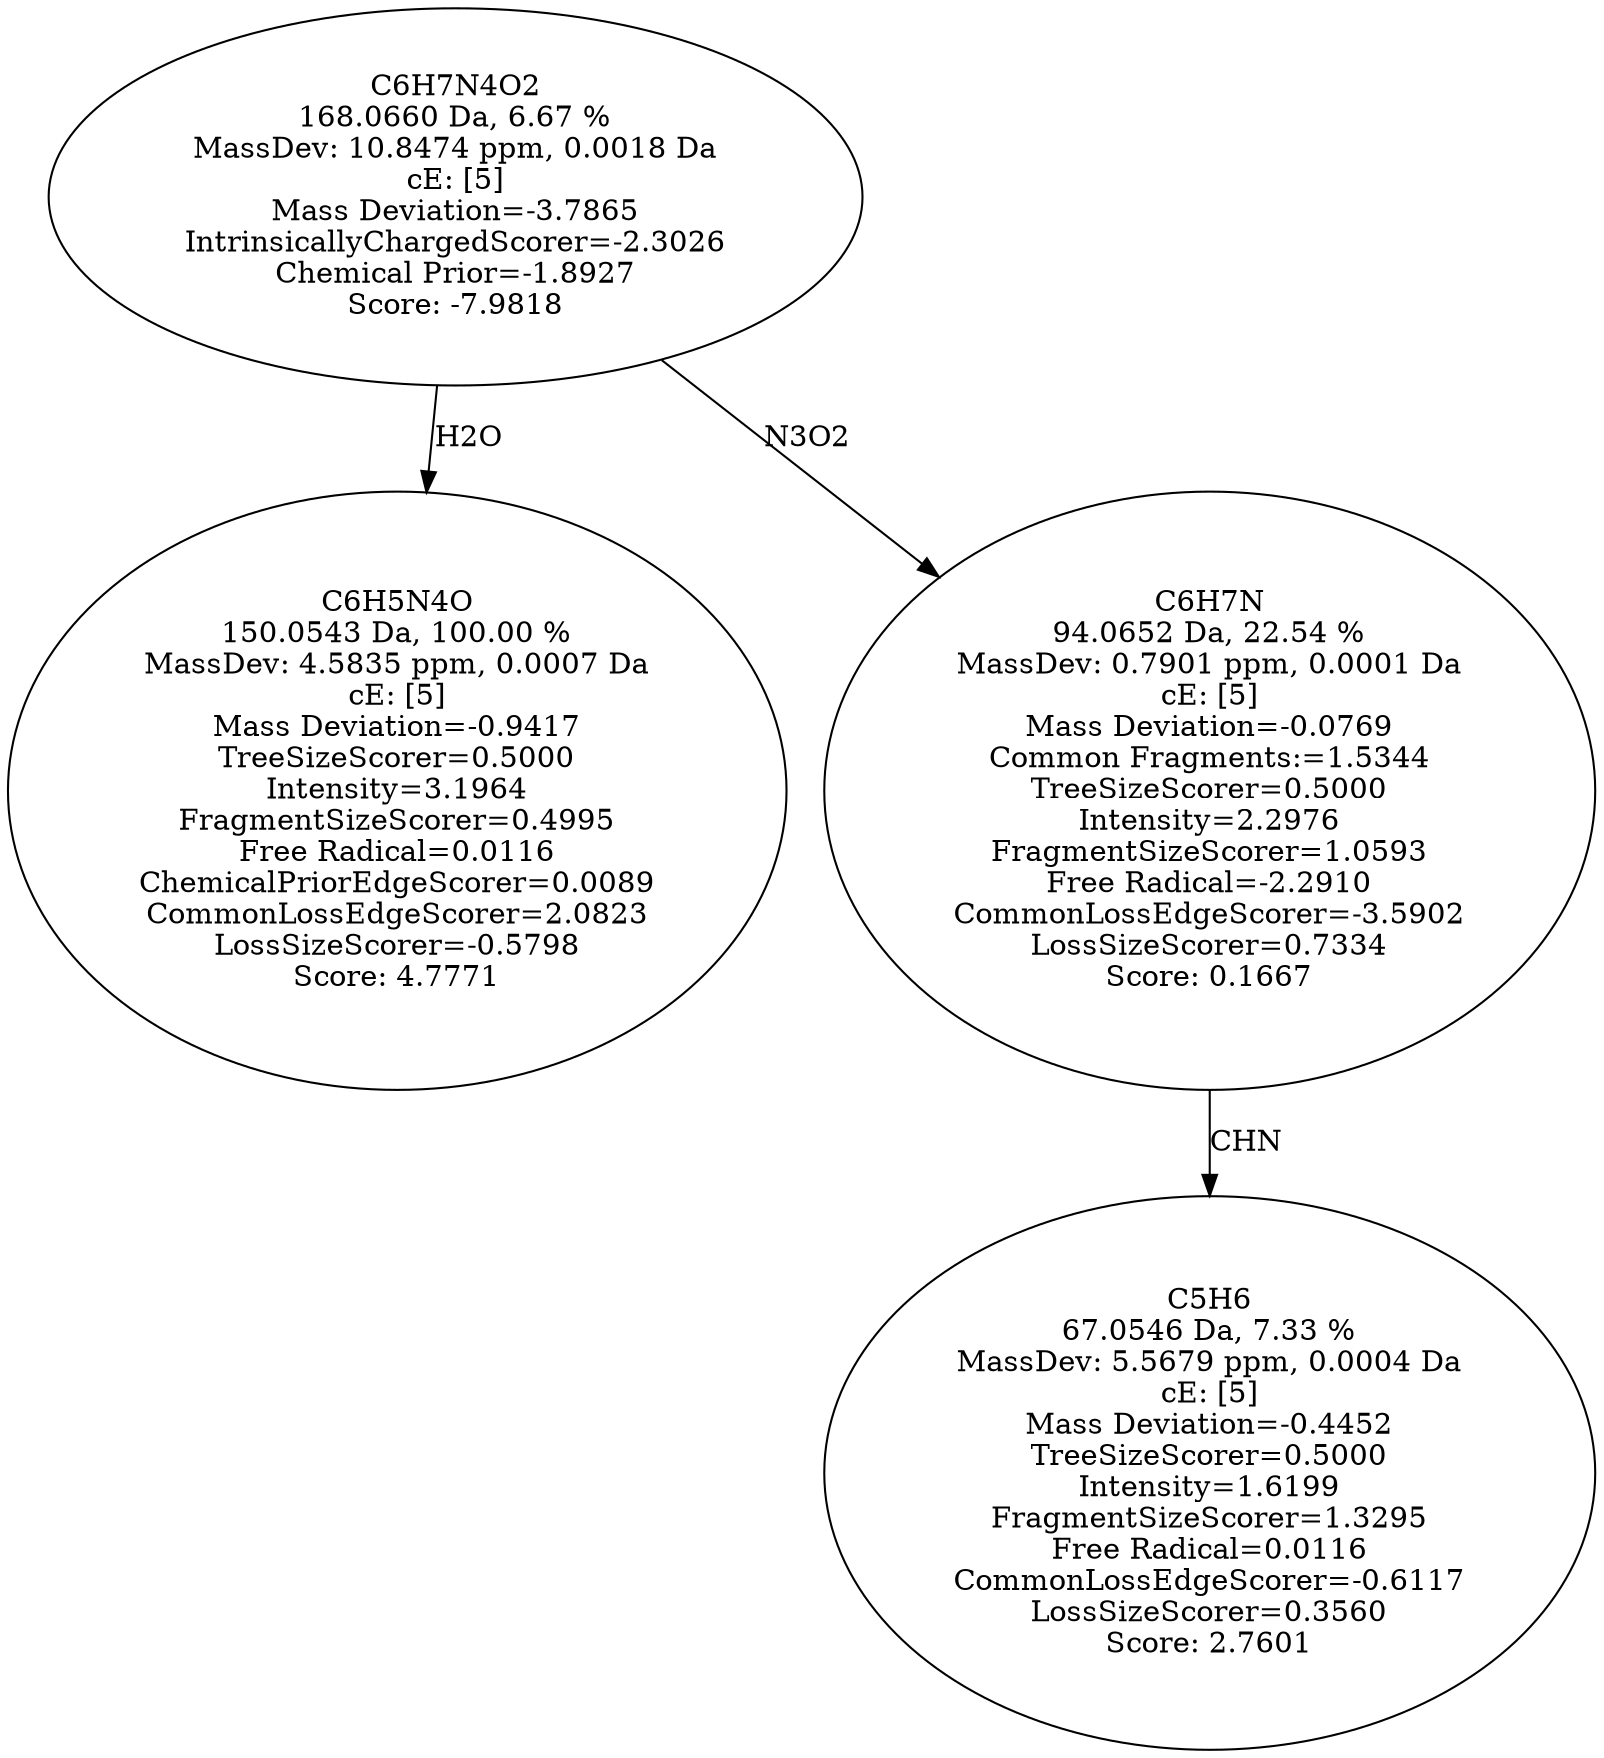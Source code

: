 strict digraph {
v1 [label="C6H5N4O\n150.0543 Da, 100.00 %\nMassDev: 4.5835 ppm, 0.0007 Da\ncE: [5]\nMass Deviation=-0.9417\nTreeSizeScorer=0.5000\nIntensity=3.1964\nFragmentSizeScorer=0.4995\nFree Radical=0.0116\nChemicalPriorEdgeScorer=0.0089\nCommonLossEdgeScorer=2.0823\nLossSizeScorer=-0.5798\nScore: 4.7771"];
v2 [label="C5H6\n67.0546 Da, 7.33 %\nMassDev: 5.5679 ppm, 0.0004 Da\ncE: [5]\nMass Deviation=-0.4452\nTreeSizeScorer=0.5000\nIntensity=1.6199\nFragmentSizeScorer=1.3295\nFree Radical=0.0116\nCommonLossEdgeScorer=-0.6117\nLossSizeScorer=0.3560\nScore: 2.7601"];
v3 [label="C6H7N\n94.0652 Da, 22.54 %\nMassDev: 0.7901 ppm, 0.0001 Da\ncE: [5]\nMass Deviation=-0.0769\nCommon Fragments:=1.5344\nTreeSizeScorer=0.5000\nIntensity=2.2976\nFragmentSizeScorer=1.0593\nFree Radical=-2.2910\nCommonLossEdgeScorer=-3.5902\nLossSizeScorer=0.7334\nScore: 0.1667"];
v4 [label="C6H7N4O2\n168.0660 Da, 6.67 %\nMassDev: 10.8474 ppm, 0.0018 Da\ncE: [5]\nMass Deviation=-3.7865\nIntrinsicallyChargedScorer=-2.3026\nChemical Prior=-1.8927\nScore: -7.9818"];
v4 -> v1 [label="H2O"];
v3 -> v2 [label="CHN"];
v4 -> v3 [label="N3O2"];
}